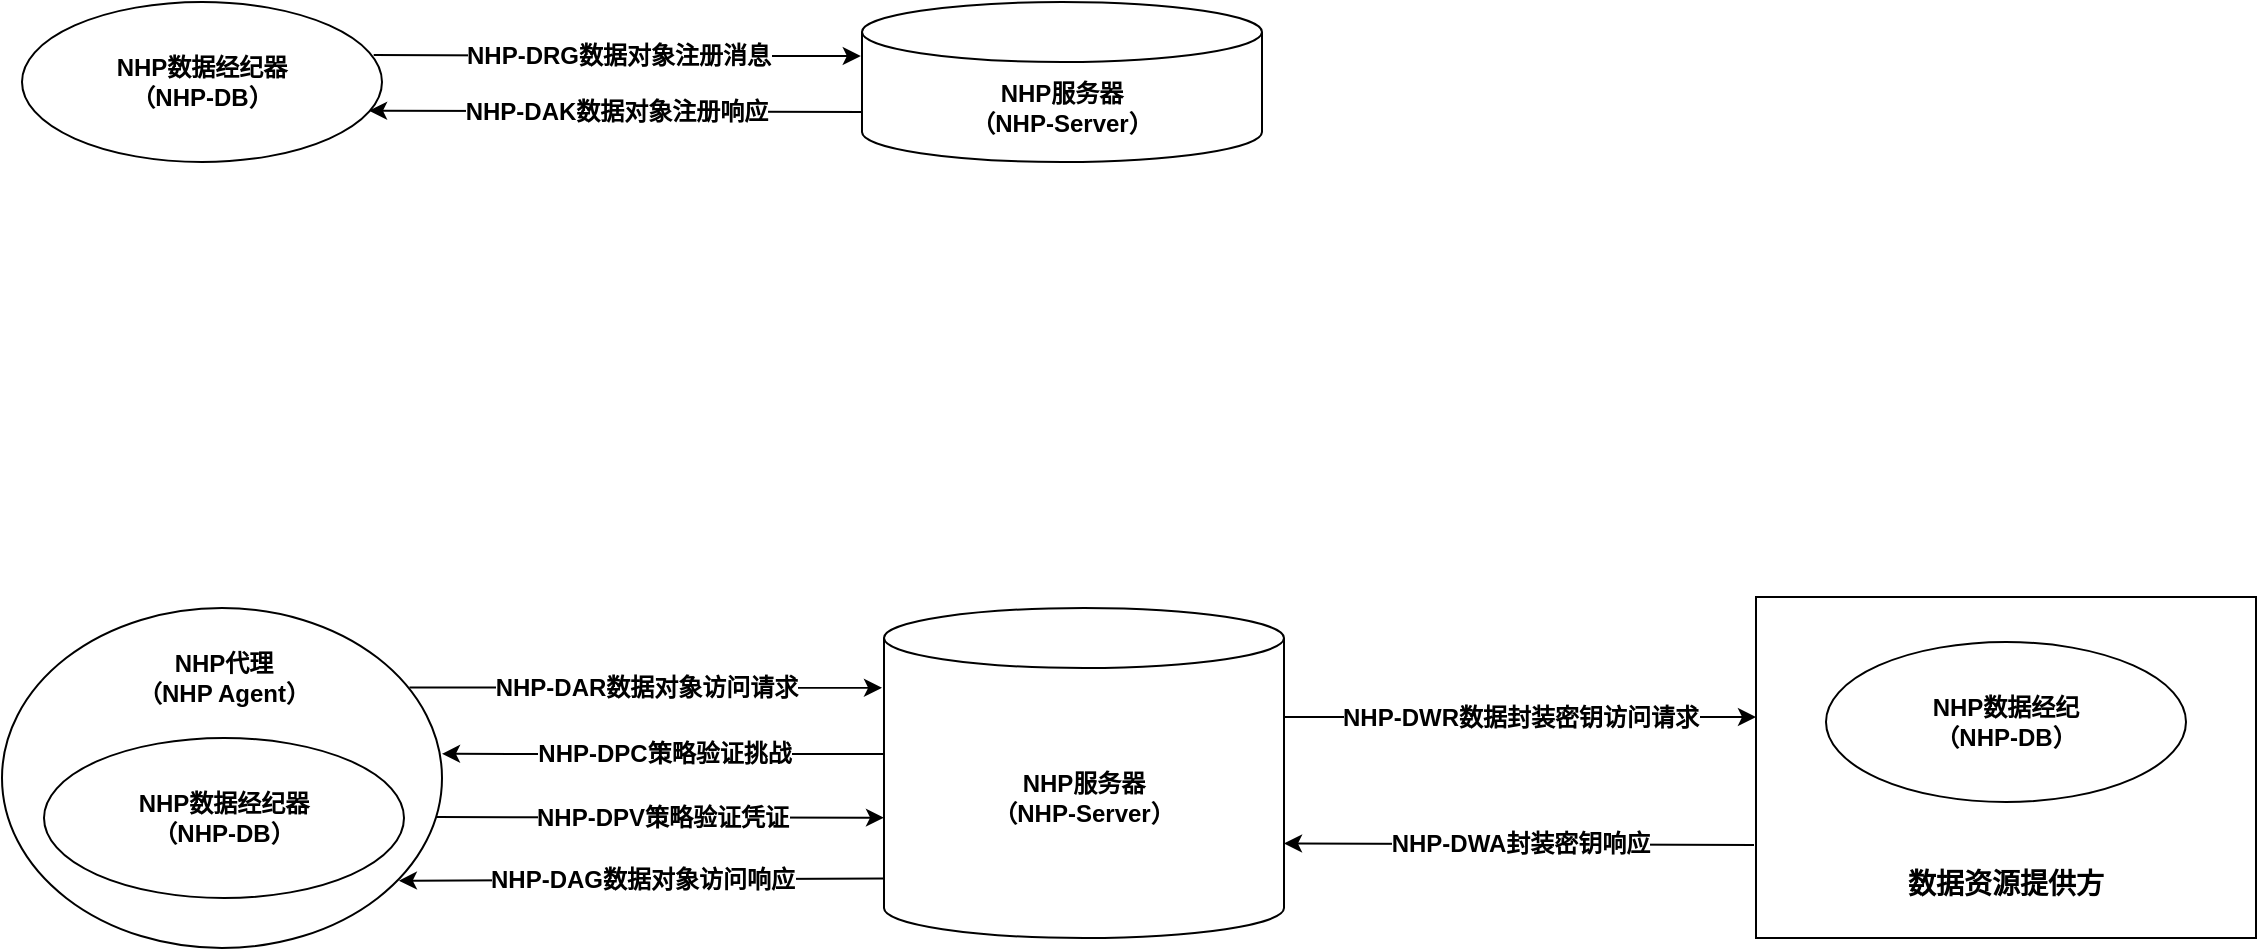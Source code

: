 <mxfile version="27.0.1">
  <diagram name="第 1 页" id="cxOIMT9CrhXrCGaVQ_hj">
    <mxGraphModel dx="1554" dy="822" grid="1" gridSize="10" guides="1" tooltips="1" connect="1" arrows="1" fold="1" page="1" pageScale="1" pageWidth="1654" pageHeight="1169" math="0" shadow="0">
      <root>
        <mxCell id="0" />
        <mxCell id="1" parent="0" />
        <mxCell id="mBRabc0Q7ghUZyc4k5AS-2" value="" style="rounded=0;whiteSpace=wrap;html=1;strokeWidth=1;fillColor=none;align=center;" vertex="1" parent="1">
          <mxGeometry x="1227" y="497.5" width="250" height="170.5" as="geometry" />
        </mxCell>
        <mxCell id="cnqvoqYelQEDcmGMp8Uq-1" value="&lt;b&gt;NHP服务器&lt;/b&gt;&lt;div&gt;&lt;b&gt;（NHP-Server）&lt;/b&gt;&lt;/div&gt;" style="shape=cylinder3;whiteSpace=wrap;html=1;boundedLbl=1;backgroundOutline=1;size=15;fillColor=none;" parent="1" vertex="1">
          <mxGeometry x="780" y="200" width="200" height="80" as="geometry" />
        </mxCell>
        <mxCell id="cnqvoqYelQEDcmGMp8Uq-2" value="&lt;b&gt;NHP数据经纪器&lt;/b&gt;&lt;div&gt;&lt;b&gt;（NHP-DB）&lt;/b&gt;&lt;/div&gt;" style="ellipse;whiteSpace=wrap;html=1;fillColor=none;" parent="1" vertex="1">
          <mxGeometry x="360" y="200" width="180" height="80" as="geometry" />
        </mxCell>
        <mxCell id="cnqvoqYelQEDcmGMp8Uq-3" value="" style="endArrow=classic;html=1;rounded=0;exitX=0.977;exitY=0.332;exitDx=0;exitDy=0;entryX=-0.003;entryY=0.263;entryDx=0;entryDy=0;entryPerimeter=0;exitPerimeter=0;" parent="1" source="cnqvoqYelQEDcmGMp8Uq-2" edge="1">
          <mxGeometry relative="1" as="geometry">
            <mxPoint x="530.64" y="226.4" as="sourcePoint" />
            <mxPoint x="779.4" y="227.04" as="targetPoint" />
          </mxGeometry>
        </mxCell>
        <mxCell id="cnqvoqYelQEDcmGMp8Uq-4" value="&lt;b&gt;&lt;font style=&quot;font-size: 12px;&quot;&gt;NHP-DRG数据对象注册消息&lt;/font&gt;&lt;/b&gt;" style="edgeLabel;resizable=0;html=1;;align=center;verticalAlign=middle;" parent="cnqvoqYelQEDcmGMp8Uq-3" connectable="0" vertex="1">
          <mxGeometry relative="1" as="geometry" />
        </mxCell>
        <mxCell id="cnqvoqYelQEDcmGMp8Uq-5" value="" style="endArrow=classic;html=1;rounded=0;entryX=0.964;entryY=0.679;entryDx=0;entryDy=0;entryPerimeter=0;exitX=0;exitY=0.625;exitDx=0;exitDy=0;exitPerimeter=0;" parent="1" target="cnqvoqYelQEDcmGMp8Uq-2" edge="1">
          <mxGeometry relative="1" as="geometry">
            <mxPoint x="780.0" y="255.0" as="sourcePoint" />
            <mxPoint x="540.0" y="255.0" as="targetPoint" />
          </mxGeometry>
        </mxCell>
        <mxCell id="cnqvoqYelQEDcmGMp8Uq-6" value="&lt;font style=&quot;font-size: 12px;&quot;&gt;&lt;b&gt;NHP-DAK数据对象注册响应&lt;/b&gt;&lt;/font&gt;" style="edgeLabel;resizable=0;html=1;;align=center;verticalAlign=middle;" parent="cnqvoqYelQEDcmGMp8Uq-5" connectable="0" vertex="1">
          <mxGeometry relative="1" as="geometry" />
        </mxCell>
        <mxCell id="cnqvoqYelQEDcmGMp8Uq-7" value="" style="ellipse;whiteSpace=wrap;html=1;fillColor=none;" parent="1" vertex="1">
          <mxGeometry x="350" y="503" width="220" height="170" as="geometry" />
        </mxCell>
        <mxCell id="cnqvoqYelQEDcmGMp8Uq-14" value="&lt;b&gt;NHP服务器&lt;/b&gt;&lt;div&gt;&lt;b&gt;（NHP-Server）&lt;/b&gt;&lt;/div&gt;" style="shape=cylinder3;whiteSpace=wrap;html=1;boundedLbl=1;backgroundOutline=1;size=15;fillColor=none;" parent="1" vertex="1">
          <mxGeometry x="791" y="503" width="200" height="165" as="geometry" />
        </mxCell>
        <mxCell id="cnqvoqYelQEDcmGMp8Uq-15" value="&lt;b&gt;NHP数据经纪器&lt;/b&gt;&lt;div&gt;&lt;b&gt;（NHP-DB）&lt;/b&gt;&lt;/div&gt;" style="ellipse;whiteSpace=wrap;html=1;fillColor=none;" parent="1" vertex="1">
          <mxGeometry x="371" y="568" width="180" height="80" as="geometry" />
        </mxCell>
        <mxCell id="cnqvoqYelQEDcmGMp8Uq-16" value="" style="endArrow=classic;html=1;rounded=0;entryX=-0.005;entryY=0.242;entryDx=0;entryDy=0;entryPerimeter=0;exitX=0.926;exitY=0.234;exitDx=0;exitDy=0;exitPerimeter=0;" parent="1" source="cnqvoqYelQEDcmGMp8Uq-7" target="cnqvoqYelQEDcmGMp8Uq-14" edge="1">
          <mxGeometry relative="1" as="geometry">
            <mxPoint x="560" y="543" as="sourcePoint" />
            <mxPoint x="790" y="543" as="targetPoint" />
          </mxGeometry>
        </mxCell>
        <mxCell id="cnqvoqYelQEDcmGMp8Uq-17" value="&lt;b&gt;&lt;font style=&quot;font-size: 12px;&quot;&gt;NHP-DAR数据对象访问请求&lt;/font&gt;&lt;/b&gt;" style="edgeLabel;resizable=0;html=1;;align=center;verticalAlign=middle;" parent="cnqvoqYelQEDcmGMp8Uq-16" connectable="0" vertex="1">
          <mxGeometry relative="1" as="geometry" />
        </mxCell>
        <mxCell id="cnqvoqYelQEDcmGMp8Uq-18" value="" style="endArrow=classic;html=1;rounded=0;exitX=-0.001;exitY=0.723;exitDx=0;exitDy=0;exitPerimeter=0;entryX=0.902;entryY=0.802;entryDx=0;entryDy=0;entryPerimeter=0;" parent="1" target="cnqvoqYelQEDcmGMp8Uq-7" edge="1">
          <mxGeometry relative="1" as="geometry">
            <mxPoint x="790.8" y="638.295" as="sourcePoint" />
            <mxPoint x="560" y="639" as="targetPoint" />
          </mxGeometry>
        </mxCell>
        <mxCell id="cnqvoqYelQEDcmGMp8Uq-19" value="&lt;font style=&quot;font-size: 12px;&quot;&gt;&lt;b&gt;NHP-DAG数据对象访问响应&lt;/b&gt;&lt;/font&gt;" style="edgeLabel;resizable=0;html=1;;align=center;verticalAlign=middle;" parent="cnqvoqYelQEDcmGMp8Uq-18" connectable="0" vertex="1">
          <mxGeometry relative="1" as="geometry" />
        </mxCell>
        <mxCell id="cnqvoqYelQEDcmGMp8Uq-20" value="&lt;b&gt;NHP代理&lt;/b&gt;&lt;div&gt;&lt;b&gt;（NHP Agent）&lt;/b&gt;&lt;/div&gt;" style="text;html=1;align=center;verticalAlign=middle;whiteSpace=wrap;rounded=0;" parent="1" vertex="1">
          <mxGeometry x="416" y="523" width="90" height="30" as="geometry" />
        </mxCell>
        <mxCell id="cnqvoqYelQEDcmGMp8Uq-22" value="" style="endArrow=classic;html=1;rounded=0;entryX=-0.005;entryY=0.242;entryDx=0;entryDy=0;entryPerimeter=0;exitX=0.988;exitY=0.615;exitDx=0;exitDy=0;exitPerimeter=0;" parent="1" source="cnqvoqYelQEDcmGMp8Uq-7" edge="1">
          <mxGeometry relative="1" as="geometry">
            <mxPoint x="555" y="607.83" as="sourcePoint" />
            <mxPoint x="791" y="607.83" as="targetPoint" />
          </mxGeometry>
        </mxCell>
        <mxCell id="cnqvoqYelQEDcmGMp8Uq-23" value="&lt;b&gt;&lt;font style=&quot;font-size: 12px;&quot;&gt;NHP-DPV策略验证凭证&lt;/font&gt;&lt;/b&gt;" style="edgeLabel;resizable=0;html=1;;align=center;verticalAlign=middle;" parent="cnqvoqYelQEDcmGMp8Uq-22" connectable="0" vertex="1">
          <mxGeometry relative="1" as="geometry" />
        </mxCell>
        <mxCell id="cnqvoqYelQEDcmGMp8Uq-24" value="" style="endArrow=classic;html=1;rounded=0;exitX=-0.001;exitY=0.723;exitDx=0;exitDy=0;exitPerimeter=0;entryX=1;entryY=0.429;entryDx=0;entryDy=0;entryPerimeter=0;" parent="1" target="cnqvoqYelQEDcmGMp8Uq-7" edge="1">
          <mxGeometry relative="1" as="geometry">
            <mxPoint x="791" y="575.995" as="sourcePoint" />
            <mxPoint x="570" y="576" as="targetPoint" />
          </mxGeometry>
        </mxCell>
        <mxCell id="cnqvoqYelQEDcmGMp8Uq-25" value="&lt;font style=&quot;font-size: 12px;&quot;&gt;&lt;b&gt;NHP-DPC策略验证挑战&lt;/b&gt;&lt;/font&gt;" style="edgeLabel;resizable=0;html=1;;align=center;verticalAlign=middle;" parent="cnqvoqYelQEDcmGMp8Uq-24" connectable="0" vertex="1">
          <mxGeometry relative="1" as="geometry" />
        </mxCell>
        <mxCell id="mBRabc0Q7ghUZyc4k5AS-1" value="&lt;b&gt;NHP数据经纪&lt;/b&gt;&lt;div&gt;&lt;b&gt;（NHP-DB）&lt;/b&gt;&lt;/div&gt;" style="ellipse;whiteSpace=wrap;html=1;fillColor=none;" vertex="1" parent="1">
          <mxGeometry x="1262" y="520" width="180" height="80" as="geometry" />
        </mxCell>
        <mxCell id="mBRabc0Q7ghUZyc4k5AS-3" value="&lt;b&gt;数据资源提供方&lt;/b&gt;" style="text;html=1;align=center;verticalAlign=middle;whiteSpace=wrap;rounded=0;fontSize=14;" vertex="1" parent="1">
          <mxGeometry x="1297" y="626" width="110" height="30" as="geometry" />
        </mxCell>
        <mxCell id="mBRabc0Q7ghUZyc4k5AS-4" value="" style="endArrow=classic;html=1;rounded=0;entryX=-0.005;entryY=0.242;entryDx=0;entryDy=0;entryPerimeter=0;exitX=0.926;exitY=0.234;exitDx=0;exitDy=0;exitPerimeter=0;" edge="1" parent="1">
          <mxGeometry relative="1" as="geometry">
            <mxPoint x="991" y="557.5" as="sourcePoint" />
            <mxPoint x="1227" y="557.5" as="targetPoint" />
          </mxGeometry>
        </mxCell>
        <mxCell id="mBRabc0Q7ghUZyc4k5AS-5" value="&lt;b&gt;&lt;font style=&quot;font-size: 12px;&quot;&gt;NHP-DWR数据封装密钥访问请求&lt;/font&gt;&lt;/b&gt;" style="edgeLabel;resizable=0;html=1;;align=center;verticalAlign=middle;" connectable="0" vertex="1" parent="mBRabc0Q7ghUZyc4k5AS-4">
          <mxGeometry relative="1" as="geometry" />
        </mxCell>
        <mxCell id="mBRabc0Q7ghUZyc4k5AS-6" value="" style="endArrow=classic;html=1;rounded=0;entryX=0.902;entryY=0.802;entryDx=0;entryDy=0;entryPerimeter=0;exitX=-0.004;exitY=0.727;exitDx=0;exitDy=0;exitPerimeter=0;" edge="1" parent="1" source="mBRabc0Q7ghUZyc4k5AS-2">
          <mxGeometry relative="1" as="geometry">
            <mxPoint x="1220" y="621" as="sourcePoint" />
            <mxPoint x="991" y="620.7" as="targetPoint" />
          </mxGeometry>
        </mxCell>
        <mxCell id="mBRabc0Q7ghUZyc4k5AS-7" value="&lt;font style=&quot;font-size: 12px;&quot;&gt;&lt;b&gt;NHP-DWA封装密钥响应&lt;/b&gt;&lt;/font&gt;" style="edgeLabel;resizable=0;html=1;;align=center;verticalAlign=middle;" connectable="0" vertex="1" parent="mBRabc0Q7ghUZyc4k5AS-6">
          <mxGeometry relative="1" as="geometry" />
        </mxCell>
      </root>
    </mxGraphModel>
  </diagram>
</mxfile>
